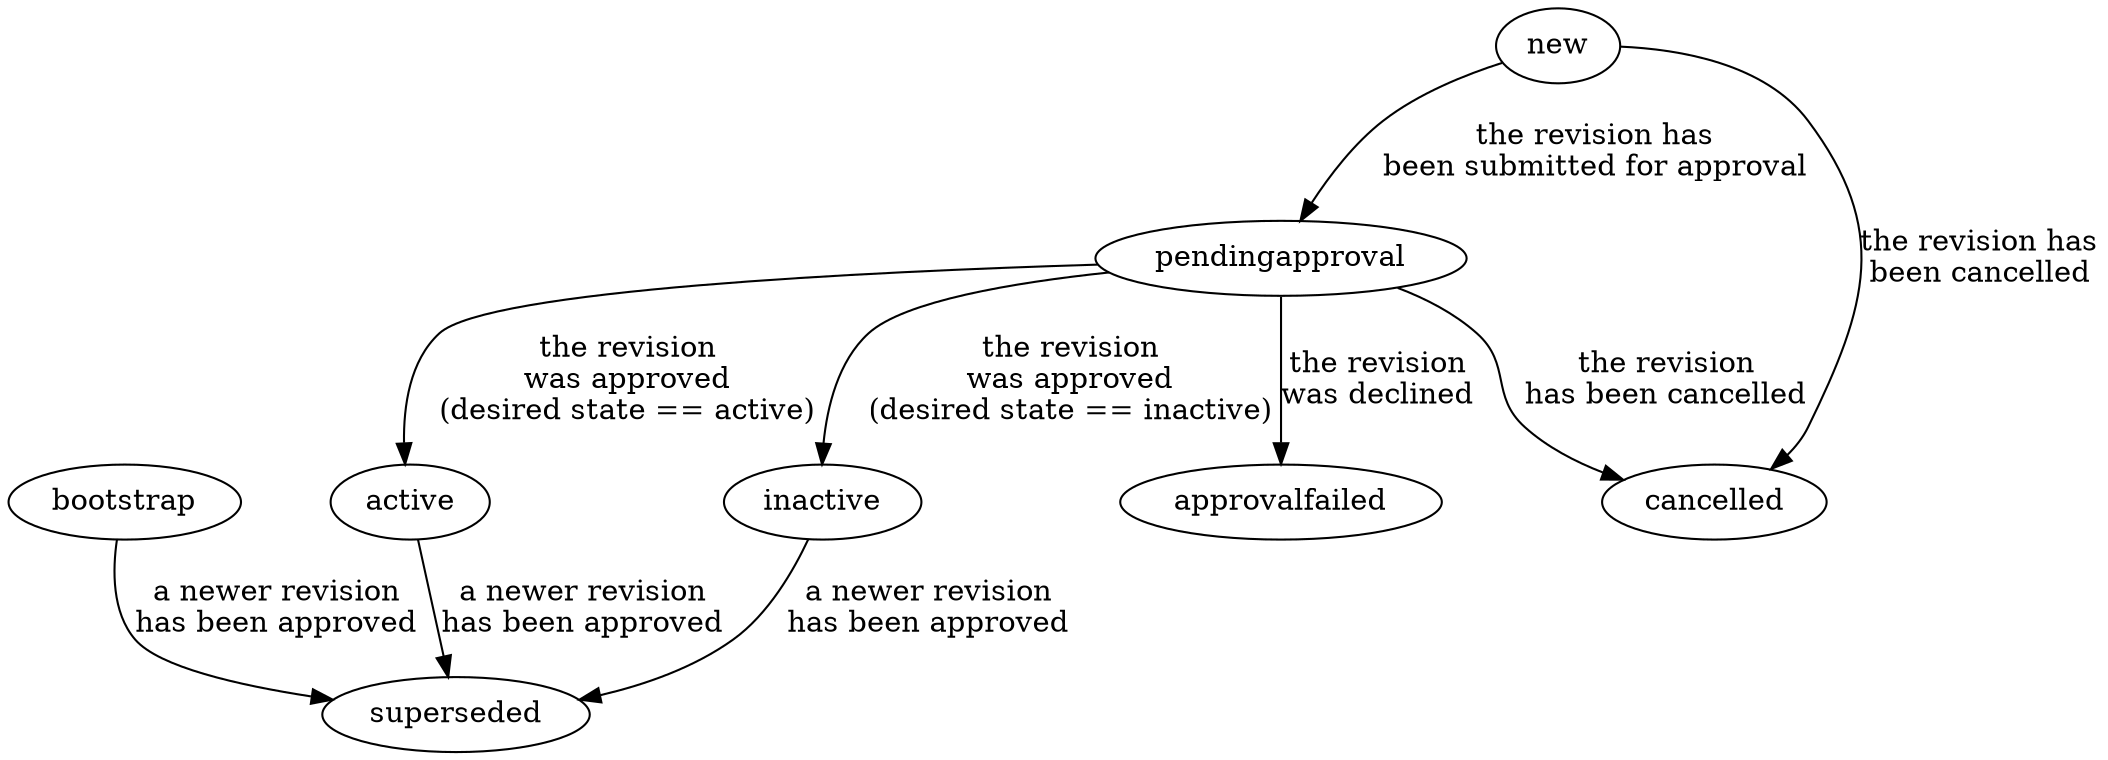 digraph approverRevisionState {
  bootstrap -> superseded [label="a newer revision\nhas been approved"]
  new -> pendingapproval  [label="the revision has\nbeen submitted for approval"]
  new -> cancelled [label="the revision has\nbeen cancelled"]
  pendingapproval -> active [label="the revision\nwas approved\n(desired state == active)"]
  pendingapproval -> inactive [label="the revision\nwas approved\n(desired state == inactive)"]
  pendingapproval -> approvalfailed [label="the revision\nwas declined"]
  pendingapproval -> cancelled [label="the revision\nhas been cancelled"]
  active -> superseded [label="a newer revision\nhas been approved"]
  inactive -> superseded [label="a newer revision\nhas been approved"]
}
